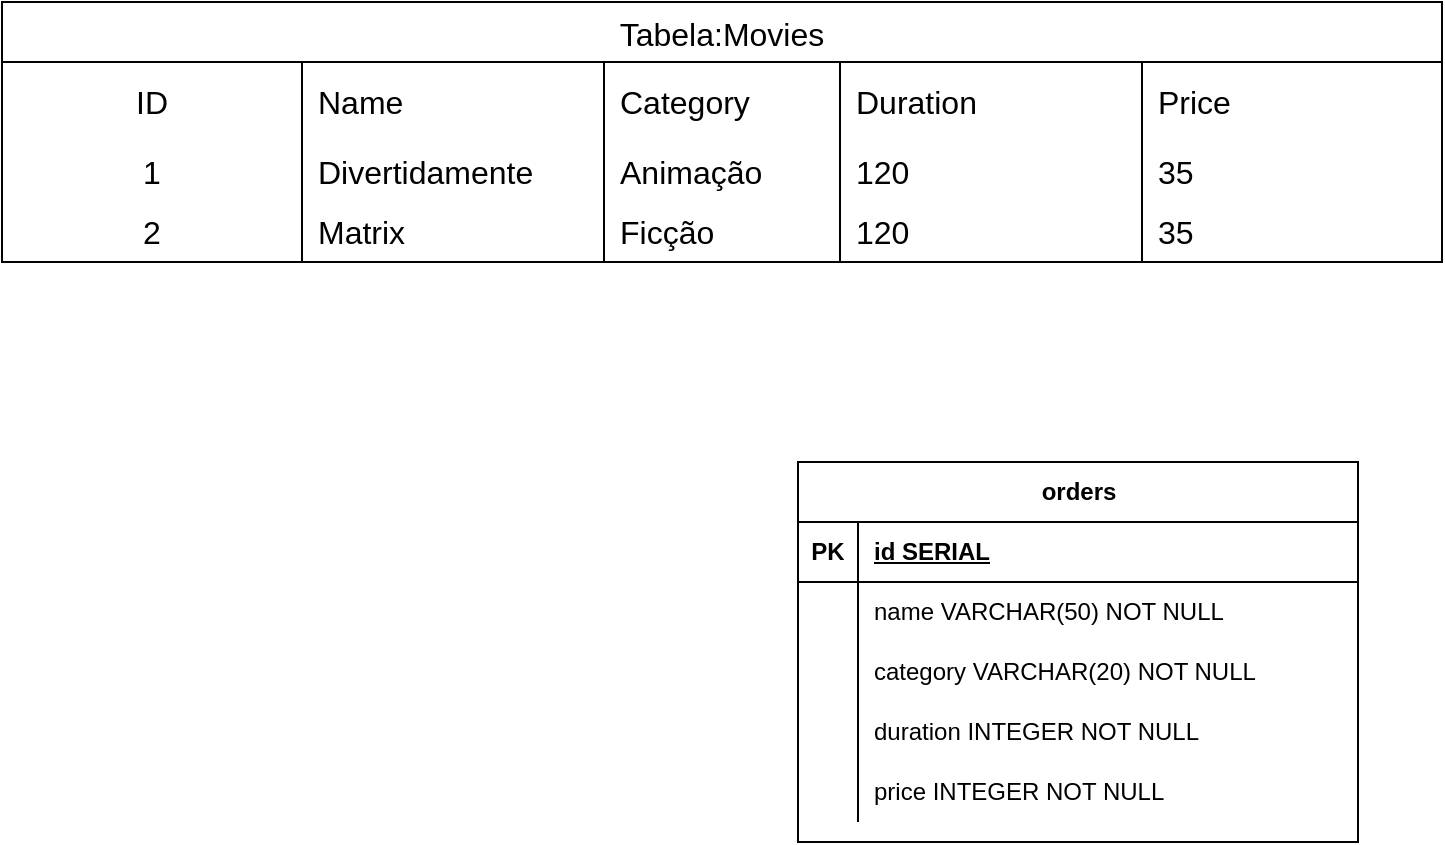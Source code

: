 <mxfile version="21.3.7" type="github">
  <diagram name="Página-1" id="YkQuGJWVvQVJfnP2WjnK">
    <mxGraphModel dx="1434" dy="756" grid="1" gridSize="10" guides="1" tooltips="1" connect="1" arrows="1" fold="1" page="1" pageScale="1" pageWidth="827" pageHeight="1169" math="0" shadow="0">
      <root>
        <mxCell id="0" />
        <mxCell id="1" parent="0" />
        <mxCell id="_vPFC3f9Mjb-LXbLAHlv-11" value="Tabela:Movies" style="shape=table;startSize=30;container=1;collapsible=0;childLayout=tableLayout;fixedRows=1;rowLines=0;fontStyle=0;strokeColor=default;fontSize=16;" parent="1" vertex="1">
          <mxGeometry x="80" y="480" width="720" height="130" as="geometry" />
        </mxCell>
        <mxCell id="_vPFC3f9Mjb-LXbLAHlv-12" value="" style="shape=tableRow;horizontal=0;startSize=0;swimlaneHead=0;swimlaneBody=0;top=0;left=0;bottom=0;right=0;collapsible=0;dropTarget=0;fillColor=none;points=[[0,0.5],[1,0.5]];portConstraint=eastwest;strokeColor=inherit;fontSize=16;" parent="_vPFC3f9Mjb-LXbLAHlv-11" vertex="1">
          <mxGeometry y="30" width="720" height="40" as="geometry" />
        </mxCell>
        <mxCell id="_vPFC3f9Mjb-LXbLAHlv-13" value="ID" style="shape=partialRectangle;html=1;whiteSpace=wrap;connectable=0;fillColor=none;top=0;left=0;bottom=0;right=0;overflow=hidden;pointerEvents=1;strokeColor=inherit;fontSize=16;" parent="_vPFC3f9Mjb-LXbLAHlv-12" vertex="1">
          <mxGeometry width="150" height="40" as="geometry">
            <mxRectangle width="150" height="40" as="alternateBounds" />
          </mxGeometry>
        </mxCell>
        <mxCell id="_vPFC3f9Mjb-LXbLAHlv-14" value="Name" style="shape=partialRectangle;html=1;whiteSpace=wrap;connectable=0;fillColor=none;top=0;left=0;bottom=0;right=0;align=left;spacingLeft=6;overflow=hidden;strokeColor=inherit;fontSize=16;" parent="_vPFC3f9Mjb-LXbLAHlv-12" vertex="1">
          <mxGeometry x="150" width="151" height="40" as="geometry">
            <mxRectangle width="151" height="40" as="alternateBounds" />
          </mxGeometry>
        </mxCell>
        <mxCell id="_vPFC3f9Mjb-LXbLAHlv-58" value="Category" style="shape=partialRectangle;html=1;whiteSpace=wrap;connectable=0;fillColor=none;top=0;left=0;bottom=0;right=0;align=left;spacingLeft=6;overflow=hidden;strokeColor=inherit;fontSize=16;" parent="_vPFC3f9Mjb-LXbLAHlv-12" vertex="1">
          <mxGeometry x="301" width="118" height="40" as="geometry">
            <mxRectangle width="118" height="40" as="alternateBounds" />
          </mxGeometry>
        </mxCell>
        <mxCell id="_vPFC3f9Mjb-LXbLAHlv-65" value="Duration" style="shape=partialRectangle;html=1;whiteSpace=wrap;connectable=0;fillColor=none;top=0;left=0;bottom=0;right=0;align=left;spacingLeft=6;overflow=hidden;strokeColor=inherit;fontSize=16;" parent="_vPFC3f9Mjb-LXbLAHlv-12" vertex="1">
          <mxGeometry x="419" width="151" height="40" as="geometry">
            <mxRectangle width="151" height="40" as="alternateBounds" />
          </mxGeometry>
        </mxCell>
        <mxCell id="_vPFC3f9Mjb-LXbLAHlv-68" value="Price" style="shape=partialRectangle;html=1;whiteSpace=wrap;connectable=0;fillColor=none;top=0;left=0;bottom=0;right=0;align=left;spacingLeft=6;overflow=hidden;strokeColor=inherit;fontSize=16;" parent="_vPFC3f9Mjb-LXbLAHlv-12" vertex="1">
          <mxGeometry x="570" width="150" height="40" as="geometry">
            <mxRectangle width="150" height="40" as="alternateBounds" />
          </mxGeometry>
        </mxCell>
        <mxCell id="_vPFC3f9Mjb-LXbLAHlv-15" value="" style="shape=tableRow;horizontal=0;startSize=0;swimlaneHead=0;swimlaneBody=0;top=0;left=0;bottom=0;right=0;collapsible=0;dropTarget=0;fillColor=none;points=[[0,0.5],[1,0.5]];portConstraint=eastwest;strokeColor=inherit;fontSize=16;" parent="_vPFC3f9Mjb-LXbLAHlv-11" vertex="1">
          <mxGeometry y="70" width="720" height="30" as="geometry" />
        </mxCell>
        <mxCell id="_vPFC3f9Mjb-LXbLAHlv-16" value="1" style="shape=partialRectangle;html=1;whiteSpace=wrap;connectable=0;fillColor=none;top=0;left=0;bottom=0;right=0;overflow=hidden;strokeColor=inherit;fontSize=16;" parent="_vPFC3f9Mjb-LXbLAHlv-15" vertex="1">
          <mxGeometry width="150" height="30" as="geometry">
            <mxRectangle width="150" height="30" as="alternateBounds" />
          </mxGeometry>
        </mxCell>
        <mxCell id="_vPFC3f9Mjb-LXbLAHlv-17" value="Divertidamente" style="shape=partialRectangle;html=1;whiteSpace=wrap;connectable=0;fillColor=none;top=0;left=0;bottom=0;right=0;align=left;spacingLeft=6;overflow=hidden;strokeColor=inherit;fontSize=16;" parent="_vPFC3f9Mjb-LXbLAHlv-15" vertex="1">
          <mxGeometry x="150" width="151" height="30" as="geometry">
            <mxRectangle width="151" height="30" as="alternateBounds" />
          </mxGeometry>
        </mxCell>
        <mxCell id="_vPFC3f9Mjb-LXbLAHlv-59" value="Animação" style="shape=partialRectangle;html=1;whiteSpace=wrap;connectable=0;fillColor=none;top=0;left=0;bottom=0;right=0;align=left;spacingLeft=6;overflow=hidden;strokeColor=inherit;fontSize=16;" parent="_vPFC3f9Mjb-LXbLAHlv-15" vertex="1">
          <mxGeometry x="301" width="118" height="30" as="geometry">
            <mxRectangle width="118" height="30" as="alternateBounds" />
          </mxGeometry>
        </mxCell>
        <mxCell id="_vPFC3f9Mjb-LXbLAHlv-66" value="120&lt;br&gt;" style="shape=partialRectangle;html=1;whiteSpace=wrap;connectable=0;fillColor=none;top=0;left=0;bottom=0;right=0;align=left;spacingLeft=6;overflow=hidden;strokeColor=inherit;fontSize=16;" parent="_vPFC3f9Mjb-LXbLAHlv-15" vertex="1">
          <mxGeometry x="419" width="151" height="30" as="geometry">
            <mxRectangle width="151" height="30" as="alternateBounds" />
          </mxGeometry>
        </mxCell>
        <mxCell id="_vPFC3f9Mjb-LXbLAHlv-69" value="35" style="shape=partialRectangle;html=1;whiteSpace=wrap;connectable=0;fillColor=none;top=0;left=0;bottom=0;right=0;align=left;spacingLeft=6;overflow=hidden;strokeColor=inherit;fontSize=16;" parent="_vPFC3f9Mjb-LXbLAHlv-15" vertex="1">
          <mxGeometry x="570" width="150" height="30" as="geometry">
            <mxRectangle width="150" height="30" as="alternateBounds" />
          </mxGeometry>
        </mxCell>
        <mxCell id="_vPFC3f9Mjb-LXbLAHlv-18" value="" style="shape=tableRow;horizontal=0;startSize=0;swimlaneHead=0;swimlaneBody=0;top=0;left=0;bottom=0;right=0;collapsible=0;dropTarget=0;fillColor=none;points=[[0,0.5],[1,0.5]];portConstraint=eastwest;strokeColor=inherit;fontSize=16;" parent="_vPFC3f9Mjb-LXbLAHlv-11" vertex="1">
          <mxGeometry y="100" width="720" height="30" as="geometry" />
        </mxCell>
        <mxCell id="_vPFC3f9Mjb-LXbLAHlv-19" value="2" style="shape=partialRectangle;html=1;whiteSpace=wrap;connectable=0;fillColor=none;top=0;left=0;bottom=0;right=0;overflow=hidden;strokeColor=inherit;fontSize=16;" parent="_vPFC3f9Mjb-LXbLAHlv-18" vertex="1">
          <mxGeometry width="150" height="30" as="geometry">
            <mxRectangle width="150" height="30" as="alternateBounds" />
          </mxGeometry>
        </mxCell>
        <mxCell id="_vPFC3f9Mjb-LXbLAHlv-20" value="Matrix" style="shape=partialRectangle;html=1;whiteSpace=wrap;connectable=0;fillColor=none;top=0;left=0;bottom=0;right=0;align=left;spacingLeft=6;overflow=hidden;strokeColor=inherit;fontSize=16;" parent="_vPFC3f9Mjb-LXbLAHlv-18" vertex="1">
          <mxGeometry x="150" width="151" height="30" as="geometry">
            <mxRectangle width="151" height="30" as="alternateBounds" />
          </mxGeometry>
        </mxCell>
        <mxCell id="_vPFC3f9Mjb-LXbLAHlv-60" value="Ficção" style="shape=partialRectangle;html=1;whiteSpace=wrap;connectable=0;fillColor=none;top=0;left=0;bottom=0;right=0;align=left;spacingLeft=6;overflow=hidden;strokeColor=inherit;fontSize=16;" parent="_vPFC3f9Mjb-LXbLAHlv-18" vertex="1">
          <mxGeometry x="301" width="118" height="30" as="geometry">
            <mxRectangle width="118" height="30" as="alternateBounds" />
          </mxGeometry>
        </mxCell>
        <mxCell id="_vPFC3f9Mjb-LXbLAHlv-67" value="120" style="shape=partialRectangle;html=1;whiteSpace=wrap;connectable=0;fillColor=none;top=0;left=0;bottom=0;right=0;align=left;spacingLeft=6;overflow=hidden;strokeColor=inherit;fontSize=16;" parent="_vPFC3f9Mjb-LXbLAHlv-18" vertex="1">
          <mxGeometry x="419" width="151" height="30" as="geometry">
            <mxRectangle width="151" height="30" as="alternateBounds" />
          </mxGeometry>
        </mxCell>
        <mxCell id="_vPFC3f9Mjb-LXbLAHlv-70" value="35" style="shape=partialRectangle;html=1;whiteSpace=wrap;connectable=0;fillColor=none;top=0;left=0;bottom=0;right=0;align=left;spacingLeft=6;overflow=hidden;strokeColor=inherit;fontSize=16;" parent="_vPFC3f9Mjb-LXbLAHlv-18" vertex="1">
          <mxGeometry x="570" width="150" height="30" as="geometry">
            <mxRectangle width="150" height="30" as="alternateBounds" />
          </mxGeometry>
        </mxCell>
        <mxCell id="_vPFC3f9Mjb-LXbLAHlv-77" value="orders" style="shape=table;startSize=30;container=1;collapsible=1;childLayout=tableLayout;fixedRows=1;rowLines=0;fontStyle=1;align=center;resizeLast=1;html=1;" parent="1" vertex="1">
          <mxGeometry x="478" y="710" width="280" height="190" as="geometry" />
        </mxCell>
        <mxCell id="_vPFC3f9Mjb-LXbLAHlv-78" value="" style="shape=tableRow;horizontal=0;startSize=0;swimlaneHead=0;swimlaneBody=0;fillColor=none;collapsible=0;dropTarget=0;points=[[0,0.5],[1,0.5]];portConstraint=eastwest;top=0;left=0;right=0;bottom=1;" parent="_vPFC3f9Mjb-LXbLAHlv-77" vertex="1">
          <mxGeometry y="30" width="280" height="30" as="geometry" />
        </mxCell>
        <mxCell id="_vPFC3f9Mjb-LXbLAHlv-79" value="PK" style="shape=partialRectangle;connectable=0;fillColor=none;top=0;left=0;bottom=0;right=0;fontStyle=1;overflow=hidden;whiteSpace=wrap;html=1;" parent="_vPFC3f9Mjb-LXbLAHlv-78" vertex="1">
          <mxGeometry width="30" height="30" as="geometry">
            <mxRectangle width="30" height="30" as="alternateBounds" />
          </mxGeometry>
        </mxCell>
        <mxCell id="_vPFC3f9Mjb-LXbLAHlv-80" value="id SERIAL" style="shape=partialRectangle;connectable=0;fillColor=none;top=0;left=0;bottom=0;right=0;align=left;spacingLeft=6;fontStyle=5;overflow=hidden;whiteSpace=wrap;html=1;" parent="_vPFC3f9Mjb-LXbLAHlv-78" vertex="1">
          <mxGeometry x="30" width="250" height="30" as="geometry">
            <mxRectangle width="250" height="30" as="alternateBounds" />
          </mxGeometry>
        </mxCell>
        <mxCell id="_vPFC3f9Mjb-LXbLAHlv-81" value="" style="shape=tableRow;horizontal=0;startSize=0;swimlaneHead=0;swimlaneBody=0;fillColor=none;collapsible=0;dropTarget=0;points=[[0,0.5],[1,0.5]];portConstraint=eastwest;top=0;left=0;right=0;bottom=0;" parent="_vPFC3f9Mjb-LXbLAHlv-77" vertex="1">
          <mxGeometry y="60" width="280" height="30" as="geometry" />
        </mxCell>
        <mxCell id="_vPFC3f9Mjb-LXbLAHlv-82" value="" style="shape=partialRectangle;connectable=0;fillColor=none;top=0;left=0;bottom=0;right=0;editable=1;overflow=hidden;whiteSpace=wrap;html=1;" parent="_vPFC3f9Mjb-LXbLAHlv-81" vertex="1">
          <mxGeometry width="30" height="30" as="geometry">
            <mxRectangle width="30" height="30" as="alternateBounds" />
          </mxGeometry>
        </mxCell>
        <mxCell id="_vPFC3f9Mjb-LXbLAHlv-83" value="name VARCHAR(50) NOT NULL" style="shape=partialRectangle;connectable=0;fillColor=none;top=0;left=0;bottom=0;right=0;align=left;spacingLeft=6;overflow=hidden;whiteSpace=wrap;html=1;" parent="_vPFC3f9Mjb-LXbLAHlv-81" vertex="1">
          <mxGeometry x="30" width="250" height="30" as="geometry">
            <mxRectangle width="250" height="30" as="alternateBounds" />
          </mxGeometry>
        </mxCell>
        <mxCell id="_vPFC3f9Mjb-LXbLAHlv-84" value="" style="shape=tableRow;horizontal=0;startSize=0;swimlaneHead=0;swimlaneBody=0;fillColor=none;collapsible=0;dropTarget=0;points=[[0,0.5],[1,0.5]];portConstraint=eastwest;top=0;left=0;right=0;bottom=0;" parent="_vPFC3f9Mjb-LXbLAHlv-77" vertex="1">
          <mxGeometry y="90" width="280" height="30" as="geometry" />
        </mxCell>
        <mxCell id="_vPFC3f9Mjb-LXbLAHlv-85" value="" style="shape=partialRectangle;connectable=0;fillColor=none;top=0;left=0;bottom=0;right=0;editable=1;overflow=hidden;whiteSpace=wrap;html=1;" parent="_vPFC3f9Mjb-LXbLAHlv-84" vertex="1">
          <mxGeometry width="30" height="30" as="geometry">
            <mxRectangle width="30" height="30" as="alternateBounds" />
          </mxGeometry>
        </mxCell>
        <mxCell id="_vPFC3f9Mjb-LXbLAHlv-86" value="category VARCHAR(20) NOT NULL" style="shape=partialRectangle;connectable=0;fillColor=none;top=0;left=0;bottom=0;right=0;align=left;spacingLeft=6;overflow=hidden;whiteSpace=wrap;html=1;" parent="_vPFC3f9Mjb-LXbLAHlv-84" vertex="1">
          <mxGeometry x="30" width="250" height="30" as="geometry">
            <mxRectangle width="250" height="30" as="alternateBounds" />
          </mxGeometry>
        </mxCell>
        <mxCell id="_vPFC3f9Mjb-LXbLAHlv-87" value="" style="shape=tableRow;horizontal=0;startSize=0;swimlaneHead=0;swimlaneBody=0;fillColor=none;collapsible=0;dropTarget=0;points=[[0,0.5],[1,0.5]];portConstraint=eastwest;top=0;left=0;right=0;bottom=0;" parent="_vPFC3f9Mjb-LXbLAHlv-77" vertex="1">
          <mxGeometry y="120" width="280" height="30" as="geometry" />
        </mxCell>
        <mxCell id="_vPFC3f9Mjb-LXbLAHlv-88" value="" style="shape=partialRectangle;connectable=0;fillColor=none;top=0;left=0;bottom=0;right=0;editable=1;overflow=hidden;whiteSpace=wrap;html=1;" parent="_vPFC3f9Mjb-LXbLAHlv-87" vertex="1">
          <mxGeometry width="30" height="30" as="geometry">
            <mxRectangle width="30" height="30" as="alternateBounds" />
          </mxGeometry>
        </mxCell>
        <mxCell id="_vPFC3f9Mjb-LXbLAHlv-89" value="duration INTEGER NOT NULL" style="shape=partialRectangle;connectable=0;fillColor=none;top=0;left=0;bottom=0;right=0;align=left;spacingLeft=6;overflow=hidden;whiteSpace=wrap;html=1;" parent="_vPFC3f9Mjb-LXbLAHlv-87" vertex="1">
          <mxGeometry x="30" width="250" height="30" as="geometry">
            <mxRectangle width="250" height="30" as="alternateBounds" />
          </mxGeometry>
        </mxCell>
        <mxCell id="_vPFC3f9Mjb-LXbLAHlv-90" style="shape=tableRow;horizontal=0;startSize=0;swimlaneHead=0;swimlaneBody=0;fillColor=none;collapsible=0;dropTarget=0;points=[[0,0.5],[1,0.5]];portConstraint=eastwest;top=0;left=0;right=0;bottom=0;" parent="_vPFC3f9Mjb-LXbLAHlv-77" vertex="1">
          <mxGeometry y="150" width="280" height="30" as="geometry" />
        </mxCell>
        <mxCell id="_vPFC3f9Mjb-LXbLAHlv-91" style="shape=partialRectangle;connectable=0;fillColor=none;top=0;left=0;bottom=0;right=0;editable=1;overflow=hidden;whiteSpace=wrap;html=1;" parent="_vPFC3f9Mjb-LXbLAHlv-90" vertex="1">
          <mxGeometry width="30" height="30" as="geometry">
            <mxRectangle width="30" height="30" as="alternateBounds" />
          </mxGeometry>
        </mxCell>
        <mxCell id="_vPFC3f9Mjb-LXbLAHlv-92" value="price INTEGER NOT NULL" style="shape=partialRectangle;connectable=0;fillColor=none;top=0;left=0;bottom=0;right=0;align=left;spacingLeft=6;overflow=hidden;whiteSpace=wrap;html=1;" parent="_vPFC3f9Mjb-LXbLAHlv-90" vertex="1">
          <mxGeometry x="30" width="250" height="30" as="geometry">
            <mxRectangle width="250" height="30" as="alternateBounds" />
          </mxGeometry>
        </mxCell>
      </root>
    </mxGraphModel>
  </diagram>
</mxfile>
